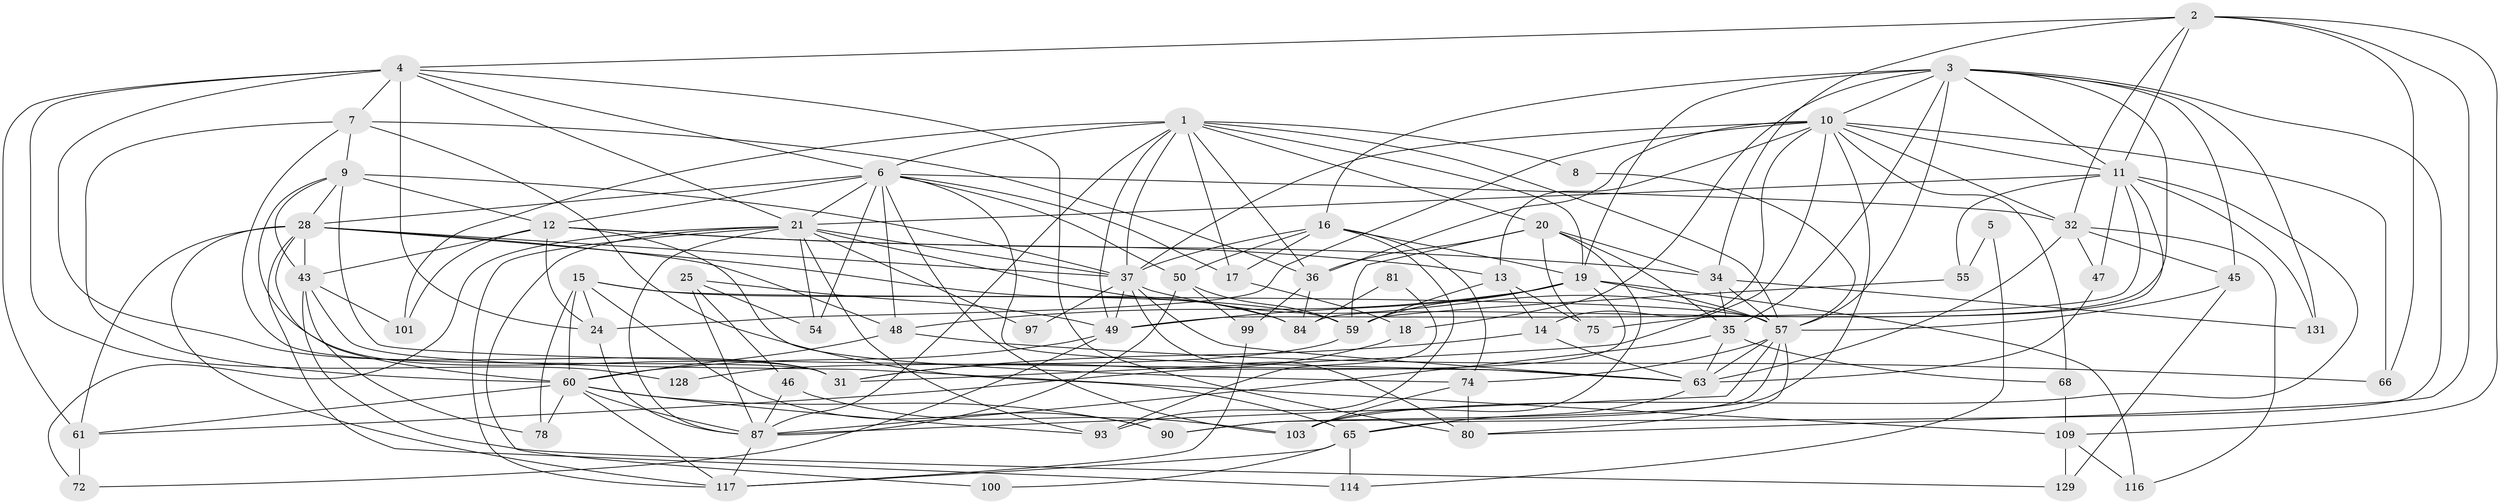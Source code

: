 // original degree distribution, {5: 0.1956521739130435, 4: 0.2898550724637681, 2: 0.11594202898550725, 3: 0.26811594202898553, 7: 0.043478260869565216, 6: 0.08695652173913043}
// Generated by graph-tools (version 1.1) at 2025/15/03/09/25 04:15:06]
// undirected, 69 vertices, 198 edges
graph export_dot {
graph [start="1"]
  node [color=gray90,style=filled];
  1 [super="+40+95"];
  2 [super="+29"];
  3 [super="+27+58+91"];
  4 [super="+73"];
  5;
  6 [super="+38+86"];
  7 [super="+120"];
  8;
  9 [super="+108"];
  10 [super="+22+23"];
  11 [super="+67"];
  12 [super="+82+26"];
  13;
  14;
  15 [super="+62"];
  16 [super="+44"];
  17;
  18;
  19 [super="+64+98+53"];
  20 [super="+110"];
  21 [super="+30+41"];
  24 [super="+89"];
  25 [super="+79"];
  28 [super="+39+126"];
  31 [super="+56+71"];
  32 [super="+70+33"];
  34 [super="+85"];
  35 [super="+121"];
  36 [super="+133"];
  37 [super="+92+88+118"];
  43;
  45;
  46;
  47;
  48;
  49 [super="+113+83"];
  50 [super="+52"];
  54;
  55;
  57 [super="+119+76"];
  59 [super="+106"];
  60 [super="+77"];
  61;
  63 [super="+127"];
  65;
  66;
  68;
  72 [super="+94"];
  74;
  75;
  78;
  80;
  81;
  84 [super="+124"];
  87 [super="+104+96"];
  90;
  93;
  97;
  99;
  100;
  101;
  103 [super="+132"];
  109 [super="+123"];
  114;
  116;
  117 [super="+137"];
  128;
  129;
  131;
  1 -- 49 [weight=2];
  1 -- 17;
  1 -- 101;
  1 -- 8;
  1 -- 37;
  1 -- 19;
  1 -- 36;
  1 -- 87;
  1 -- 6;
  1 -- 57;
  1 -- 20;
  2 -- 109;
  2 -- 32;
  2 -- 34;
  2 -- 80;
  2 -- 66;
  2 -- 11;
  2 -- 4;
  3 -- 35;
  3 -- 131;
  3 -- 18;
  3 -- 45 [weight=2];
  3 -- 65;
  3 -- 84;
  3 -- 11;
  3 -- 16;
  3 -- 19;
  3 -- 57 [weight=2];
  3 -- 10;
  4 -- 7;
  4 -- 24;
  4 -- 6;
  4 -- 80;
  4 -- 128;
  4 -- 61;
  4 -- 31;
  4 -- 21;
  5 -- 114;
  5 -- 55;
  6 -- 32;
  6 -- 50;
  6 -- 103;
  6 -- 48;
  6 -- 17;
  6 -- 54 [weight=2];
  6 -- 63;
  6 -- 21;
  6 -- 28;
  6 -- 12;
  7 -- 65;
  7 -- 36;
  7 -- 9;
  7 -- 31;
  7 -- 60;
  8 -- 57;
  9 -- 12;
  9 -- 63;
  9 -- 37;
  9 -- 43;
  9 -- 28;
  9 -- 31;
  10 -- 66;
  10 -- 90 [weight=2];
  10 -- 32;
  10 -- 37;
  10 -- 68;
  10 -- 36;
  10 -- 11;
  10 -- 13;
  10 -- 14;
  10 -- 24;
  10 -- 31;
  11 -- 103;
  11 -- 131;
  11 -- 75;
  11 -- 47;
  11 -- 49;
  11 -- 55;
  11 -- 21;
  12 -- 74;
  12 -- 43;
  12 -- 34;
  12 -- 24;
  12 -- 101;
  12 -- 13;
  13 -- 14;
  13 -- 59;
  13 -- 75;
  14 -- 63;
  14 -- 31;
  15 -- 60;
  15 -- 90;
  15 -- 59;
  15 -- 78;
  15 -- 57;
  15 -- 24;
  16 -- 17;
  16 -- 74;
  16 -- 93;
  16 -- 19;
  16 -- 50;
  16 -- 37;
  17 -- 18;
  18 -- 31;
  19 -- 61;
  19 -- 57 [weight=2];
  19 -- 59;
  19 -- 48;
  19 -- 49;
  19 -- 116;
  20 -- 36;
  20 -- 59;
  20 -- 34;
  20 -- 35;
  20 -- 103;
  20 -- 75;
  21 -- 100;
  21 -- 117;
  21 -- 72;
  21 -- 84;
  21 -- 37 [weight=2];
  21 -- 54;
  21 -- 97;
  21 -- 87;
  21 -- 93;
  24 -- 87;
  25 -- 54;
  25 -- 49;
  25 -- 46;
  25 -- 87;
  28 -- 61;
  28 -- 117;
  28 -- 48;
  28 -- 114;
  28 -- 84;
  28 -- 37;
  28 -- 43;
  28 -- 60;
  32 -- 116;
  32 -- 47;
  32 -- 45;
  32 -- 63;
  34 -- 131;
  34 -- 35;
  34 -- 57;
  35 -- 68;
  35 -- 63;
  35 -- 87;
  36 -- 99;
  36 -- 84;
  37 -- 80;
  37 -- 49;
  37 -- 97;
  37 -- 63;
  37 -- 57;
  43 -- 78;
  43 -- 101;
  43 -- 129;
  43 -- 109;
  45 -- 129;
  45 -- 57;
  46 -- 87;
  46 -- 103;
  47 -- 63;
  48 -- 60;
  48 -- 66;
  49 -- 72;
  49 -- 60;
  50 -- 99;
  50 -- 59;
  50 -- 87;
  55 -- 59;
  57 -- 90;
  57 -- 87;
  57 -- 74;
  57 -- 80;
  57 -- 63;
  59 -- 128;
  60 -- 61;
  60 -- 78;
  60 -- 117;
  60 -- 87;
  60 -- 90;
  60 -- 93;
  61 -- 72;
  63 -- 65;
  65 -- 100;
  65 -- 114;
  65 -- 117;
  68 -- 109;
  74 -- 80;
  74 -- 103;
  81 -- 93;
  81 -- 84;
  87 -- 117;
  99 -- 117;
  109 -- 129;
  109 -- 116;
}
